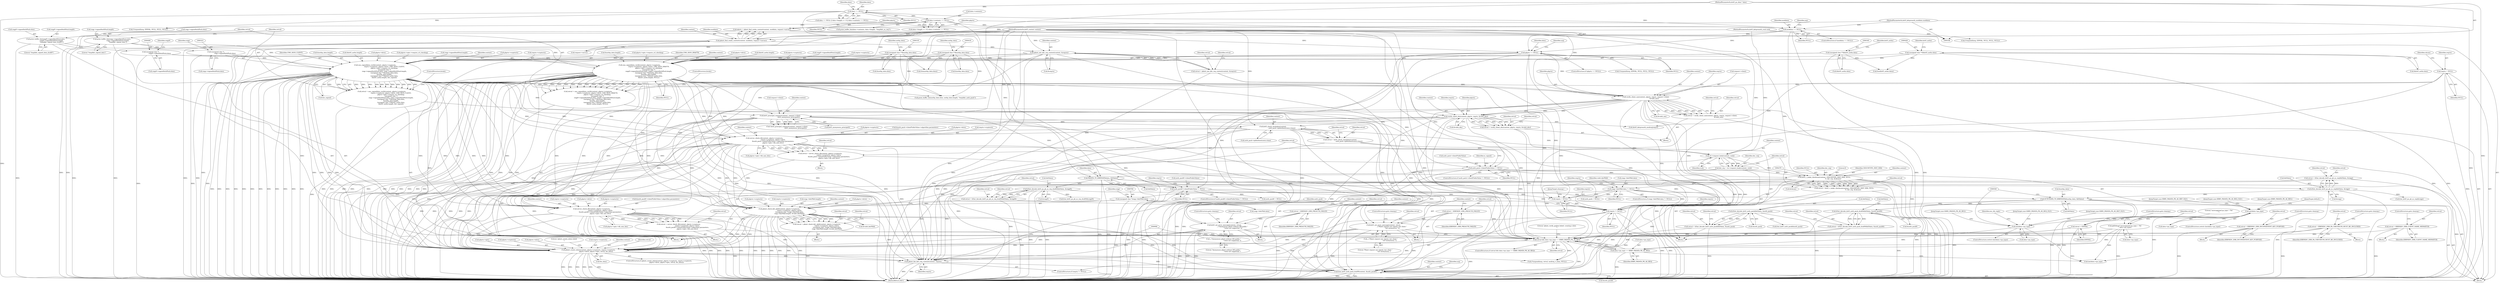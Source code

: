 digraph "0_krb5_e3b5a5e5267818c97750b266df50b6a3d4649604_1@pointer" {
"1000943" [label="(Call,free_krb5_auth_pack_draft9(context, &auth_pack9))"];
"1000485" [label="(Call,verify_client_eku(context, plgctx, reqctx, &valid_eku))"];
"1000460" [label="(Call,verify_client_san(context, plgctx, reqctx, request->client,\n                                   &valid_san))"];
"1000388" [label="(Call,cms_signeddata_verify(context, plgctx->cryptoctx,\n                                       reqctx->cryptoctx, plgctx->idctx, CMS_SIGN_DRAFT9,\n                                       plgctx->opts->require_crl_checking,\n                                       (unsigned char *)\n                                       reqp9->signedAuthPack.data, reqp9->signedAuthPack.length,\n                                       (unsigned char **)&authp_data.data,\n                                       &authp_data.length,\n                                       (unsigned char **)&krb5_authz.data,\n                                       &krb5_authz.length, NULL))"];
"1000250" [label="(Call,pkinit_init_kdc_req_context(context, &reqctx))"];
"1000222" [label="(Call,pkinit_find_realm_context(context, moddata, request->server))"];
"1000109" [label="(MethodParameterIn,krb5_context context)"];
"1000209" [label="(Call,moddata == NULL)"];
"1000116" [label="(MethodParameterIn,krb5_kdcpreauth_moddata moddata)"];
"1000186" [label="(Call,data == NULL)"];
"1000113" [label="(MethodParameterIn,krb5_pa_data * data)"];
"1000195" [label="(Call,data->contents == NULL)"];
"1000405" [label="(Call,(unsigned char *)\n                                       reqp9->signedAuthPack.data)"];
"1000374" [label="(Call,print_buffer_bin(reqp9->signedAuthPack.data,\n                         reqp9->signedAuthPack.length,\n                         \"/tmp/kdc_signed_data_draft9\"))"];
"1000417" [label="(Call,(unsigned char **)&authp_data.data)"];
"1000427" [label="(Call,(unsigned char **)&krb5_authz.data)"];
"1000229" [label="(Call,plgctx == NULL)"];
"1000220" [label="(Call,plgctx = pkinit_find_realm_context(context, moddata, request->server))"];
"1000305" [label="(Call,cms_signeddata_verify(context, plgctx->cryptoctx,\n                                       reqctx->cryptoctx, plgctx->idctx, CMS_SIGN_CLIENT,\n                                       plgctx->opts->require_crl_checking,\n                                       (unsigned char *)\n                                       reqp->signedAuthPack.data, reqp->signedAuthPack.length,\n                                       (unsigned char **)&authp_data.data,\n                                       &authp_data.length,\n                                       (unsigned char **)&krb5_authz.data,\n                                       &krb5_authz.length, &is_signed))"];
"1000322" [label="(Call,(unsigned char *)\n                                       reqp->signedAuthPack.data)"];
"1000291" [label="(Call,print_buffer_bin(reqp->signedAuthPack.data,\n                         reqp->signedAuthPack.length,\n                         \"/tmp/kdc_signed_data\"))"];
"1000334" [label="(Call,(unsigned char **)&authp_data.data)"];
"1000344" [label="(Call,(unsigned char **)&krb5_authz.data)"];
"1000151" [label="(Call,reqctx = NULL)"];
"1000937" [label="(Call,pkinit_fini_kdc_req_context(context, reqctx))"];
"1000885" [label="(Call,pkinit_create_edata(context, plgctx->cryptoctx, reqctx->cryptoctx,\n                                plgctx->idctx, plgctx->opts, retval, &e_data))"];
"1000754" [label="(Call,pkinit_check_kdc_pkid(context, plgctx->cryptoctx,\n                                           reqctx->cryptoctx, plgctx->idctx,\n                                           (unsigned char *)reqp->kdcPkId.data,\n                                           reqp->kdcPkId.length, &valid_kdcPkId))"];
"1000631" [label="(Call,krb5_c_make_checksum(context, CKSUMTYPE_NIST_SHA, NULL,\n                                      0, der_req, &cksum))"];
"1000626" [label="(Call,cb->request_body(context, rock))"];
"1000561" [label="(Call,krb5_check_clockskew(context,\n                                      auth_pack->pkAuthenticator.ctime))"];
"1000509" [label="(Call,krb5_principal_compare(context, request->client,\n                                    krb5_anonymous_principal()))"];
"1000580" [label="(Call,server_check_dh(context, plgctx->cryptoctx,\n                                     reqctx->cryptoctx, plgctx->idctx,\n                                     &auth_pack->clientPublicValue->algorithm.parameters,\n                                     plgctx->opts->dh_min_bits))"];
"1000115" [label="(MethodParameterIn,krb5_kdcpreauth_rock rock)"];
"1000572" [label="(Call,auth_pack->clientPublicValue != NULL)"];
"1000624" [label="(Call,der_req = cb->request_body(context, rock))"];
"1000765" [label="(Call,(unsigned char *)reqp->kdcPkId.data)"];
"1000740" [label="(Call,reqp->kdcPkId.data != NULL)"];
"1000618" [label="(Call,krb5_set_error_message(context, retval,\n                                   _(\"Anonymous pkinit without DH public \"\n                                     \"value not supported.\")))"];
"1000615" [label="(Call,retval = KRB5KDC_ERR_PREAUTH_FAILED)"];
"1000621" [label="(Call,_(\"Anonymous pkinit without DH public \"\n                                     \"value not supported.\"))"];
"1000820" [label="(Call,server_check_dh(context, plgctx->cryptoctx,\n                                     reqctx->cryptoctx, plgctx->idctx,\n                                     &auth_pack9->clientPublicValue->algorithm.parameters,\n                                     plgctx->opts->dh_min_bits))"];
"1000519" [label="(Call,krb5_set_error_message(context, retval,\n                                   _(\"Pkinit request not signed, but client \"\n                                     \"not anonymous.\")))"];
"1000516" [label="(Call,retval = KRB5KDC_ERR_PREAUTH_FAILED)"];
"1000522" [label="(Call,_(\"Pkinit request not signed, but client \"\n                                     \"not anonymous.\"))"];
"1000874" [label="(Call,retval && data->pa_type == KRB5_PADATA_PK_AS_REQ)"];
"1000578" [label="(Call,retval = server_check_dh(context, plgctx->cryptoctx,\n                                     reqctx->cryptoctx, plgctx->idctx,\n                                     &auth_pack->clientPublicValue->algorithm.parameters,\n                                     plgctx->opts->dh_min_bits))"];
"1000629" [label="(Call,retval = krb5_c_make_checksum(context, CKSUMTYPE_NIST_SHA, NULL,\n                                      0, der_req, &cksum))"];
"1000559" [label="(Call,retval = krb5_check_clockskew(context,\n                                      auth_pack->pkAuthenticator.ctime))"];
"1000458" [label="(Call,retval = verify_client_san(context, plgctx, reqctx, request->client,\n                                   &valid_san))"];
"1000303" [label="(Call,retval = cms_signeddata_verify(context, plgctx->cryptoctx,\n                                       reqctx->cryptoctx, plgctx->idctx, CMS_SIGN_CLIENT,\n                                       plgctx->opts->require_crl_checking,\n                                       (unsigned char *)\n                                       reqp->signedAuthPack.data, reqp->signedAuthPack.length,\n                                       (unsigned char **)&authp_data.data,\n                                       &authp_data.length,\n                                       (unsigned char **)&krb5_authz.data,\n                                       &krb5_authz.length, &is_signed))"];
"1000752" [label="(Call,retval = pkinit_check_kdc_pkid(context, plgctx->cryptoctx,\n                                           reqctx->cryptoctx, plgctx->idctx,\n                                           (unsigned char *)reqp->kdcPkId.data,\n                                           reqp->kdcPkId.length, &valid_kdcPkId))"];
"1000501" [label="(Call,retval = KRB5KDC_ERR_INCONSISTENT_KEY_PURPOSE)"];
"1000546" [label="(Call,retval = k5int_decode_krb5_auth_pack(&k5data, &auth_pack))"];
"1000548" [label="(Call,k5int_decode_krb5_auth_pack(&k5data, &auth_pack))"];
"1000533" [label="(Call,OCTETDATA_TO_KRB5DATA(&authp_data, &k5data))"];
"1000363" [label="(Call,k5int_decode_krb5_pa_pk_as_req_draft9(&k5data, &reqp9))"];
"1000264" [label="(Call,PADATA_TO_KRB5DATA(data, &k5data))"];
"1000280" [label="(Call,k5int_decode_krb5_pa_pk_as_req(&k5data, &reqp))"];
"1000735" [label="(Call,retval = KRB5KDC_ERR_PA_CHECKSUM_MUST_BE_INCLUDED)"];
"1000278" [label="(Call,retval = k5int_decode_krb5_pa_pk_as_req(&k5data, &reqp))"];
"1000483" [label="(Call,retval = verify_client_eku(context, plgctx, reqctx, &valid_eku))"];
"1000445" [label="(Call,retval = EINVAL)"];
"1000798" [label="(Call,retval = k5int_decode_krb5_auth_pack_draft9(&k5data, &auth_pack9))"];
"1000800" [label="(Call,k5int_decode_krb5_auth_pack_draft9(&k5data, &auth_pack9))"];
"1000386" [label="(Call,retval = cms_signeddata_verify(context, plgctx->cryptoctx,\n                                       reqctx->cryptoctx, plgctx->idctx, CMS_SIGN_DRAFT9,\n                                       plgctx->opts->require_crl_checking,\n                                       (unsigned char *)\n                                       reqp9->signedAuthPack.data, reqp9->signedAuthPack.length,\n                                       (unsigned char **)&authp_data.data,\n                                       &authp_data.length,\n                                       (unsigned char **)&krb5_authz.data,\n                                       &krb5_authz.length, NULL))"];
"1000479" [label="(Call,retval = KRB5KDC_ERR_CLIENT_NAME_MISMATCH)"];
"1000818" [label="(Call,retval = server_check_dh(context, plgctx->cryptoctx,\n                                     reqctx->cryptoctx, plgctx->idctx,\n                                     &auth_pack9->clientPublicValue->algorithm.parameters,\n                                     plgctx->opts->dh_min_bits))"];
"1000361" [label="(Call,retval = k5int_decode_krb5_pa_pk_as_req_draft9(&k5data, &reqp9))"];
"1000248" [label="(Call,retval = pkinit_init_kdc_req_context(context, &reqctx))"];
"1000876" [label="(Call,data->pa_type == KRB5_PADATA_PK_AS_REQ)"];
"1000440" [label="(Call,pkiDebug(\"unrecognized pa_type = %d\n\", data->pa_type))"];
"1000269" [label="(Call,(int)data->pa_type)"];
"1000539" [label="(Call,(int)data->pa_type)"];
"1000934" [label="(Call,reqctx != NULL)"];
"1000869" [label="(Call,reqctx = NULL)"];
"1000812" [label="(Call,auth_pack9->clientPublicValue != NULL)"];
"1000576" [label="(Identifier,NULL)"];
"1000249" [label="(Identifier,retval)"];
"1000438" [label="(ControlStructure,break;)"];
"1000460" [label="(Call,verify_client_san(context, plgctx, reqctx, request->client,\n                                   &valid_san))"];
"1000386" [label="(Call,retval = cms_signeddata_verify(context, plgctx->cryptoctx,\n                                       reqctx->cryptoctx, plgctx->idctx, CMS_SIGN_DRAFT9,\n                                       plgctx->opts->require_crl_checking,\n                                       (unsigned char *)\n                                       reqp9->signedAuthPack.data, reqp9->signedAuthPack.length,\n                                       (unsigned char **)&authp_data.data,\n                                       &authp_data.length,\n                                       (unsigned char **)&krb5_authz.data,\n                                       &krb5_authz.length, NULL))"];
"1000242" [label="(Identifier,data)"];
"1000752" [label="(Call,retval = pkinit_check_kdc_pkid(context, plgctx->cryptoctx,\n                                           reqctx->cryptoctx, plgctx->idctx,\n                                           (unsigned char *)reqp->kdcPkId.data,\n                                           reqp->kdcPkId.length, &valid_kdcPkId))"];
"1000516" [label="(Call,retval = KRB5KDC_ERR_PREAUTH_FAILED)"];
"1000539" [label="(Call,(int)data->pa_type)"];
"1000417" [label="(Call,(unsigned char **)&authp_data.data)"];
"1000870" [label="(Identifier,reqctx)"];
"1000577" [label="(Block,)"];
"1000486" [label="(Identifier,context)"];
"1000617" [label="(Identifier,KRB5KDC_ERR_PREAUTH_FAILED)"];
"1000186" [label="(Call,data == NULL)"];
"1000614" [label="(Block,)"];
"1000839" [label="(Call,plgctx->opts->dh_min_bits)"];
"1000265" [label="(Identifier,data)"];
"1000746" [label="(Identifier,NULL)"];
"1000419" [label="(Call,&authp_data.data)"];
"1000640" [label="(Identifier,retval)"];
"1000569" [label="(Identifier,retval)"];
"1000234" [label="(Identifier,arg)"];
"1000912" [label="(Call,free_krb5_pa_pk_as_req(&reqp))"];
"1000861" [label="(Identifier,enc_tkt_reply)"];
"1000884" [label="(ControlStructure,if (pkinit_create_edata(context, plgctx->cryptoctx, reqctx->cryptoctx,\n                                plgctx->idctx, plgctx->opts, retval, &e_data)))"];
"1000364" [label="(Call,&k5data)"];
"1000756" [label="(Call,plgctx->cryptoctx)"];
"1000271" [label="(Call,data->pa_type)"];
"1000482" [label="(ControlStructure,goto cleanup;)"];
"1000599" [label="(Call,plgctx->opts->dh_min_bits)"];
"1000346" [label="(Call,&krb5_authz.data)"];
"1000374" [label="(Call,print_buffer_bin(reqp9->signedAuthPack.data,\n                         reqp9->signedAuthPack.length,\n                         \"/tmp/kdc_signed_data_draft9\"))"];
"1000869" [label="(Call,reqctx = NULL)"];
"1000331" [label="(Identifier,reqp)"];
"1000116" [label="(MethodParameterIn,krb5_kdcpreauth_moddata moddata)"];
"1000801" [label="(Call,&k5data)"];
"1000278" [label="(Call,retval = k5int_decode_krb5_pa_pk_as_req(&k5data, &reqp))"];
"1000797" [label="(JumpTarget,case KRB5_PADATA_PK_AS_REQ_OLD:)"];
"1000816" [label="(Identifier,NULL)"];
"1000900" [label="(Call,&e_data)"];
"1000821" [label="(Identifier,context)"];
"1000876" [label="(Call,data->pa_type == KRB5_PADATA_PK_AS_REQ)"];
"1000281" [label="(Call,&k5data)"];
"1000736" [label="(Identifier,retval)"];
"1000255" [label="(Identifier,retval)"];
"1000934" [label="(Call,reqctx != NULL)"];
"1000825" [label="(Call,reqctx->cryptoctx)"];
"1000225" [label="(Call,request->server)"];
"1000517" [label="(Identifier,retval)"];
"1000362" [label="(Identifier,retval)"];
"1000188" [label="(Identifier,NULL)"];
"1000581" [label="(Identifier,context)"];
"1000753" [label="(Identifier,retval)"];
"1000820" [label="(Call,server_check_dh(context, plgctx->cryptoctx,\n                                     reqctx->cryptoctx, plgctx->idctx,\n                                     &auth_pack9->clientPublicValue->algorithm.parameters,\n                                     plgctx->opts->dh_min_bits))"];
"1000447" [label="(Identifier,EINVAL)"];
"1000442" [label="(Call,data->pa_type)"];
"1000800" [label="(Call,k5int_decode_krb5_auth_pack_draft9(&k5data, &auth_pack9))"];
"1000458" [label="(Call,retval = verify_client_san(context, plgctx, reqctx, request->client,\n                                   &valid_san))"];
"1000777" [label="(Call,&valid_kdcPkId)"];
"1000213" [label="(Call,(*respond)(arg, EINVAL, NULL, NULL, NULL))"];
"1000435" [label="(Identifier,krb5_authz)"];
"1000933" [label="(ControlStructure,if (reqctx != NULL))"];
"1000488" [label="(Identifier,reqctx)"];
"1000628" [label="(Identifier,rock)"];
"1000251" [label="(Identifier,context)"];
"1000819" [label="(Identifier,retval)"];
"1000741" [label="(Call,reqp->kdcPkId.data)"];
"1000546" [label="(Call,retval = k5int_decode_krb5_auth_pack(&k5data, &auth_pack))"];
"1000279" [label="(Identifier,retval)"];
"1000571" [label="(ControlStructure,if (auth_pack->clientPublicValue != NULL))"];
"1000739" [label="(ControlStructure,if (reqp->kdcPkId.data != NULL))"];
"1000201" [label="(Call,(*respond)(arg, EINVAL, NULL, NULL, NULL))"];
"1000407" [label="(Call,reqp9->signedAuthPack.data)"];
"1000935" [label="(Identifier,reqctx)"];
"1000942" [label="(Identifier,auth_pack)"];
"1000759" [label="(Call,reqctx->cryptoctx)"];
"1000483" [label="(Call,retval = verify_client_eku(context, plgctx, reqctx, &valid_eku))"];
"1000336" [label="(Call,&authp_data.data)"];
"1000871" [label="(Identifier,NULL)"];
"1000789" [label="(Identifier,reqctx)"];
"1000551" [label="(Call,&auth_pack)"];
"1000439" [label="(JumpTarget,default:)"];
"1000560" [label="(Identifier,retval)"];
"1000554" [label="(Identifier,retval)"];
"1000283" [label="(Call,&reqp)"];
"1000192" [label="(Identifier,data)"];
"1000806" [label="(Identifier,retval)"];
"1000508" [label="(Call,!krb5_principal_compare(context, request->client,\n                                    krb5_anonymous_principal()))"];
"1000582" [label="(Call,plgctx->cryptoctx)"];
"1000470" [label="(Identifier,retval)"];
"1000503" [label="(Identifier,KRB5KDC_ERR_INCONSISTENT_KEY_PURPOSE)"];
"1000286" [label="(Identifier,retval)"];
"1000872" [label="(JumpTarget,cleanup:)"];
"1000852" [label="(Identifier,reqctx)"];
"1000563" [label="(Call,auth_pack->pkAuthenticator.ctime)"];
"1000240" [label="(Call,print_buffer_bin(data->contents, data->length, \"/tmp/kdc_as_req\"))"];
"1000322" [label="(Call,(unsigned char *)\n                                       reqp->signedAuthPack.data)"];
"1000520" [label="(Identifier,context)"];
"1000504" [label="(ControlStructure,goto cleanup;)"];
"1000119" [label="(Block,)"];
"1000462" [label="(Identifier,plgctx)"];
"1000937" [label="(Call,pkinit_fini_kdc_req_context(context, reqctx))"];
"1000487" [label="(Identifier,plgctx)"];
"1000393" [label="(Call,reqctx->cryptoctx)"];
"1000222" [label="(Call,pkinit_find_realm_context(context, moddata, request->server))"];
"1000189" [label="(Call,data->length <= 0 || data->contents == NULL)"];
"1000423" [label="(Call,&authp_data.length)"];
"1000938" [label="(Identifier,context)"];
"1000633" [label="(Identifier,CKSUMTYPE_NIST_SHA)"];
"1000352" [label="(Identifier,krb5_authz)"];
"1000579" [label="(Identifier,retval)"];
"1000624" [label="(Call,der_req = cb->request_body(context, rock))"];
"1000780" [label="(Identifier,retval)"];
"1000445" [label="(Call,retval = EINVAL)"];
"1000305" [label="(Call,cms_signeddata_verify(context, plgctx->cryptoctx,\n                                       reqctx->cryptoctx, plgctx->idctx, CMS_SIGN_CLIENT,\n                                       plgctx->opts->require_crl_checking,\n                                       (unsigned char *)\n                                       reqp->signedAuthPack.data, reqp->signedAuthPack.length,\n                                       (unsigned char **)&authp_data.data,\n                                       &authp_data.length,\n                                       (unsigned char **)&krb5_authz.data,\n                                       &krb5_authz.length, &is_signed))"];
"1000947" [label="(Call,(*respond)(arg, retval, modreq, e_data, NULL))"];
"1000754" [label="(Call,pkinit_check_kdc_pkid(context, plgctx->cryptoctx,\n                                           reqctx->cryptoctx, plgctx->idctx,\n                                           (unsigned char *)reqp->kdcPkId.data,\n                                           reqp->kdcPkId.length, &valid_kdcPkId))"];
"1000525" [label="(Call,print_buffer_bin(authp_data.data, authp_data.length, \"/tmp/kdc_auth_pack\"))"];
"1000485" [label="(Call,verify_client_eku(context, plgctx, reqctx, &valid_eku))"];
"1000750" [label="(Identifier,valid_kdcPkId)"];
"1000269" [label="(Call,(int)data->pa_type)"];
"1000828" [label="(Call,plgctx->idctx)"];
"1000388" [label="(Call,cms_signeddata_verify(context, plgctx->cryptoctx,\n                                       reqctx->cryptoctx, plgctx->idctx, CMS_SIGN_DRAFT9,\n                                       plgctx->opts->require_crl_checking,\n                                       (unsigned char *)\n                                       reqp9->signedAuthPack.data, reqp9->signedAuthPack.length,\n                                       (unsigned char **)&authp_data.data,\n                                       &authp_data.length,\n                                       (unsigned char **)&krb5_authz.data,\n                                       &krb5_authz.length, NULL))"];
"1000875" [label="(Identifier,retval)"];
"1000230" [label="(Identifier,plgctx)"];
"1000813" [label="(Call,auth_pack9->clientPublicValue)"];
"1000297" [label="(Call,reqp->signedAuthPack.length)"];
"1000457" [label="(Block,)"];
"1000939" [label="(Identifier,reqctx)"];
"1000580" [label="(Call,server_check_dh(context, plgctx->cryptoctx,\n                                     reqctx->cryptoctx, plgctx->idctx,\n                                     &auth_pack->clientPublicValue->algorithm.parameters,\n                                     plgctx->opts->dh_min_bits))"];
"1000292" [label="(Call,reqp->signedAuthPack.data)"];
"1000536" [label="(Call,&k5data)"];
"1000480" [label="(Identifier,retval)"];
"1000502" [label="(Identifier,retval)"];
"1000252" [label="(Call,&reqctx)"];
"1000626" [label="(Call,cb->request_body(context, rock))"];
"1000196" [label="(Call,data->contents)"];
"1000629" [label="(Call,retval = krb5_c_make_checksum(context, CKSUMTYPE_NIST_SHA, NULL,\n                                      0, der_req, &cksum))"];
"1000229" [label="(Call,plgctx == NULL)"];
"1000223" [label="(Identifier,context)"];
"1000109" [label="(MethodParameterIn,krb5_context context)"];
"1000387" [label="(Identifier,retval)"];
"1000533" [label="(Call,OCTETDATA_TO_KRB5DATA(&authp_data, &k5data))"];
"1000940" [label="(Call,free_krb5_auth_pack(&auth_pack))"];
"1000877" [label="(Call,data->pa_type)"];
"1000363" [label="(Call,k5int_decode_krb5_pa_pk_as_req_draft9(&k5data, &reqp9))"];
"1000798" [label="(Call,retval = k5int_decode_krb5_auth_pack_draft9(&k5data, &auth_pack9))"];
"1000896" [label="(Call,plgctx->opts)"];
"1000211" [label="(Identifier,NULL)"];
"1000153" [label="(Identifier,NULL)"];
"1000518" [label="(Identifier,KRB5KDC_ERR_PREAUTH_FAILED)"];
"1000632" [label="(Identifier,context)"];
"1000874" [label="(Call,retval && data->pa_type == KRB5_PADATA_PK_AS_REQ)"];
"1000887" [label="(Call,plgctx->cryptoctx)"];
"1000291" [label="(Call,print_buffer_bin(reqp->signedAuthPack.data,\n                         reqp->signedAuthPack.length,\n                         \"/tmp/kdc_signed_data\"))"];
"1000156" [label="(Identifier,cksum)"];
"1000461" [label="(Identifier,context)"];
"1000429" [label="(Call,&krb5_authz.data)"];
"1000591" [label="(Call,&auth_pack->clientPublicValue->algorithm.parameters)"];
"1000634" [label="(Identifier,NULL)"];
"1000316" [label="(Identifier,CMS_SIGN_CLIENT)"];
"1000484" [label="(Identifier,retval)"];
"1000210" [label="(Identifier,moddata)"];
"1000427" [label="(Call,(unsigned char **)&krb5_authz.data)"];
"1000905" [label="(Call,(int)data->pa_type)"];
"1000187" [label="(Identifier,data)"];
"1000573" [label="(Call,auth_pack->clientPublicValue)"];
"1000489" [label="(Call,&valid_eku)"];
"1000113" [label="(MethodParameterIn,krb5_pa_data * data)"];
"1000929" [label="(Call,free(krb5_authz.data))"];
"1000414" [label="(Identifier,reqp9)"];
"1000302" [label="(Literal,\"/tmp/kdc_signed_data\")"];
"1000562" [label="(Identifier,context)"];
"1000514" [label="(Call,krb5_anonymous_principal())"];
"1000344" [label="(Call,(unsigned char **)&krb5_authz.data)"];
"1000548" [label="(Call,k5int_decode_krb5_auth_pack(&k5data, &auth_pack))"];
"1000185" [label="(Call,data == NULL || data->length <= 0 || data->contents == NULL)"];
"1000561" [label="(Call,krb5_check_clockskew(context,\n                                      auth_pack->pkAuthenticator.ctime))"];
"1000209" [label="(Call,moddata == NULL)"];
"1000588" [label="(Call,plgctx->idctx)"];
"1000559" [label="(Call,retval = krb5_check_clockskew(context,\n                                      auth_pack->pkAuthenticator.ctime))"];
"1000822" [label="(Call,plgctx->cryptoctx)"];
"1000831" [label="(Call,&auth_pack9->clientPublicValue->algorithm.parameters)"];
"1000524" [label="(ControlStructure,goto cleanup;)"];
"1000796" [label="(JumpTarget,case KRB5_PADATA_PK_AS_REP_OLD:)"];
"1000615" [label="(Call,retval = KRB5KDC_ERR_PREAUTH_FAILED)"];
"1000340" [label="(Call,&authp_data.length)"];
"1000350" [label="(Call,&krb5_authz.length)"];
"1000354" [label="(Call,&is_signed)"];
"1000400" [label="(Call,plgctx->opts->require_crl_checking)"];
"1000492" [label="(Identifier,retval)"];
"1000303" [label="(Call,retval = cms_signeddata_verify(context, plgctx->cryptoctx,\n                                       reqctx->cryptoctx, plgctx->idctx, CMS_SIGN_CLIENT,\n                                       plgctx->opts->require_crl_checking,\n                                       (unsigned char *)\n                                       reqp->signedAuthPack.data, reqp->signedAuthPack.length,\n                                       (unsigned char **)&authp_data.data,\n                                       &authp_data.length,\n                                       (unsigned char **)&krb5_authz.data,\n                                       &krb5_authz.length, &is_signed))"];
"1000221" [label="(Identifier,plgctx)"];
"1000342" [label="(Identifier,authp_data)"];
"1000943" [label="(Call,free_krb5_auth_pack_draft9(context, &auth_pack9))"];
"1000356" [label="(ControlStructure,break;)"];
"1000199" [label="(Identifier,NULL)"];
"1000549" [label="(Call,&k5data)"];
"1000817" [label="(Block,)"];
"1000572" [label="(Call,auth_pack->clientPublicValue != NULL)"];
"1000425" [label="(Identifier,authp_data)"];
"1000737" [label="(Identifier,KRB5KDC_ERR_PA_CHECKSUM_MUST_BE_INCLUDED)"];
"1000735" [label="(Call,retval = KRB5KDC_ERR_PA_CHECKSUM_MUST_BE_INCLUDED)"];
"1000845" [label="(Identifier,retval)"];
"1000622" [label="(Literal,\"Anonymous pkinit without DH public \"\n                                     \"value not supported.\")"];
"1000399" [label="(Identifier,CMS_SIGN_DRAFT9)"];
"1000637" [label="(Call,&cksum)"];
"1000509" [label="(Call,krb5_principal_compare(context, request->client,\n                                    krb5_anonymous_principal()))"];
"1000944" [label="(Identifier,context)"];
"1000893" [label="(Call,plgctx->idctx)"];
"1000767" [label="(Call,reqp->kdcPkId.data)"];
"1000522" [label="(Call,_(\"Pkinit request not signed, but client \"\n                                     \"not anonymous.\"))"];
"1000497" [label="(Block,)"];
"1000738" [label="(ControlStructure,goto cleanup;)"];
"1000945" [label="(Call,&auth_pack9)"];
"1000357" [label="(JumpTarget,case KRB5_PADATA_PK_AS_REP_OLD:)"];
"1000631" [label="(Call,krb5_c_make_checksum(context, CKSUMTYPE_NIST_SHA, NULL,\n                                      0, der_req, &cksum))"];
"1000214" [label="(Identifier,arg)"];
"1000772" [label="(Call,reqp->kdcPkId.length)"];
"1000195" [label="(Call,data->contents == NULL)"];
"1000903" [label="(Literal,\"pkinit_create_edata failed\n\")"];
"1000618" [label="(Call,krb5_set_error_message(context, retval,\n                                   _(\"Anonymous pkinit without DH public \"\n                                     \"value not supported.\")))"];
"1000740" [label="(Call,reqp->kdcPkId.data != NULL)"];
"1000765" [label="(Call,(unsigned char *)reqp->kdcPkId.data)"];
"1000208" [label="(ControlStructure,if (moddata == NULL))"];
"1000511" [label="(Call,request->client)"];
"1000885" [label="(Call,pkinit_create_edata(context, plgctx->cryptoctx, reqctx->cryptoctx,\n                                plgctx->idctx, plgctx->opts, retval, &e_data))"];
"1000324" [label="(Call,reqp->signedAuthPack.data)"];
"1000463" [label="(Identifier,reqctx)"];
"1000519" [label="(Call,krb5_set_error_message(context, retval,\n                                   _(\"Pkinit request not signed, but client \"\n                                     \"not anonymous.\")))"];
"1000818" [label="(Call,retval = server_check_dh(context, plgctx->cryptoctx,\n                                     reqctx->cryptoctx, plgctx->idctx,\n                                     &auth_pack9->clientPublicValue->algorithm.parameters,\n                                     plgctx->opts->dh_min_bits))"];
"1000544" [label="(Block,)"];
"1000459" [label="(Identifier,retval)"];
"1000437" [label="(Identifier,NULL)"];
"1000616" [label="(Identifier,retval)"];
"1000358" [label="(JumpTarget,case KRB5_PADATA_PK_AS_REQ_OLD:)"];
"1000585" [label="(Call,reqctx->cryptoctx)"];
"1000274" [label="(Block,)"];
"1000799" [label="(Identifier,retval)"];
"1000792" [label="(Call,auth_pack = NULL)"];
"1000538" [label="(ControlStructure,switch ((int)data->pa_type))"];
"1000605" [label="(Identifier,retval)"];
"1000151" [label="(Call,reqctx = NULL)"];
"1000264" [label="(Call,PADATA_TO_KRB5DATA(data, &k5data))"];
"1000630" [label="(Identifier,retval)"];
"1000925" [label="(Call,free(authp_data.data))"];
"1000636" [label="(Identifier,der_req)"];
"1000755" [label="(Identifier,context)"];
"1000523" [label="(Literal,\"Pkinit request not signed, but client \"\n                                     \"not anonymous.\")"];
"1000313" [label="(Call,plgctx->idctx)"];
"1000479" [label="(Call,retval = KRB5KDC_ERR_CLIENT_NAME_MISMATCH)"];
"1000361" [label="(Call,retval = k5int_decode_krb5_pa_pk_as_req_draft9(&k5data, &reqp9))"];
"1000280" [label="(Call,k5int_decode_krb5_pa_pk_as_req(&k5data, &reqp))"];
"1000366" [label="(Call,&reqp9)"];
"1000948" [label="(Identifier,arg)"];
"1000369" [label="(Identifier,retval)"];
"1000811" [label="(ControlStructure,if (auth_pack9->clientPublicValue != NULL))"];
"1000266" [label="(Call,&k5data)"];
"1000228" [label="(ControlStructure,if (plgctx == NULL))"];
"1000534" [label="(Call,&authp_data)"];
"1000389" [label="(Identifier,context)"];
"1000621" [label="(Call,_(\"Anonymous pkinit without DH public \"\n                                     \"value not supported.\"))"];
"1000268" [label="(ControlStructure,switch ((int)data->pa_type))"];
"1000446" [label="(Identifier,retval)"];
"1000936" [label="(Identifier,NULL)"];
"1000440" [label="(Call,pkiDebug(\"unrecognized pa_type = %d\n\", data->pa_type))"];
"1000922" [label="(Call,free_krb5_pa_pk_as_req_draft9(&reqp9))"];
"1000547" [label="(Identifier,retval)"];
"1000317" [label="(Call,plgctx->opts->require_crl_checking)"];
"1000762" [label="(Call,plgctx->idctx)"];
"1000812" [label="(Call,auth_pack9->clientPublicValue != NULL)"];
"1000115" [label="(MethodParameterIn,krb5_kdcpreauth_rock rock)"];
"1000224" [label="(Identifier,moddata)"];
"1000334" [label="(Call,(unsigned char **)&authp_data.data)"];
"1000747" [label="(Block,)"];
"1000233" [label="(Call,(*respond)(arg, EINVAL, NULL, NULL, NULL))"];
"1000329" [label="(Call,reqp->signedAuthPack.length)"];
"1000510" [label="(Identifier,context)"];
"1000304" [label="(Identifier,retval)"];
"1000515" [label="(Block,)"];
"1000380" [label="(Call,reqp9->signedAuthPack.length)"];
"1000803" [label="(Call,&auth_pack9)"];
"1000953" [label="(MethodReturn,RET)"];
"1000467" [label="(Call,&valid_san)"];
"1000306" [label="(Identifier,context)"];
"1000248" [label="(Call,retval = pkinit_init_kdc_req_context(context, &reqctx))"];
"1000880" [label="(Identifier,KRB5_PADATA_PK_AS_REQ)"];
"1000250" [label="(Call,pkinit_init_kdc_req_context(context, &reqctx))"];
"1000385" [label="(Literal,\"/tmp/kdc_signed_data_draft9\")"];
"1000152" [label="(Identifier,reqctx)"];
"1000625" [label="(Identifier,der_req)"];
"1000883" [label="(Literal,\"pkinit_verify_padata failed: creating e-data\n\")"];
"1000275" [label="(JumpTarget,case KRB5_PADATA_PK_AS_REQ:)"];
"1000627" [label="(Identifier,context)"];
"1000890" [label="(Call,reqctx->cryptoctx)"];
"1000619" [label="(Identifier,context)"];
"1000674" [label="(Block,)"];
"1000521" [label="(Identifier,retval)"];
"1000405" [label="(Call,(unsigned char *)\n                                       reqp9->signedAuthPack.data)"];
"1000396" [label="(Call,plgctx->idctx)"];
"1000220" [label="(Call,plgctx = pkinit_find_realm_context(context, moddata, request->server))"];
"1000433" [label="(Call,&krb5_authz.length)"];
"1000886" [label="(Identifier,context)"];
"1000390" [label="(Call,plgctx->cryptoctx)"];
"1000873" [label="(ControlStructure,if (retval && data->pa_type == KRB5_PADATA_PK_AS_REQ))"];
"1000375" [label="(Call,reqp9->signedAuthPack.data)"];
"1000866" [label="(Call,(krb5_kdcpreauth_modreq)reqctx)"];
"1000441" [label="(Literal,\"unrecognized pa_type = %d\n\")"];
"1000899" [label="(Identifier,retval)"];
"1000307" [label="(Call,plgctx->cryptoctx)"];
"1000635" [label="(Literal,0)"];
"1000855" [label="(Call,auth_pack9 = NULL)"];
"1000774" [label="(Identifier,reqp)"];
"1000613" [label="(Identifier,is_signed)"];
"1000501" [label="(Call,retval = KRB5KDC_ERR_INCONSISTENT_KEY_PURPOSE)"];
"1000231" [label="(Identifier,NULL)"];
"1000464" [label="(Call,request->client)"];
"1000623" [label="(ControlStructure,goto cleanup;)"];
"1000545" [label="(JumpTarget,case KRB5_PADATA_PK_AS_REQ:)"];
"1000475" [label="(Block,)"];
"1000620" [label="(Identifier,retval)"];
"1000481" [label="(Identifier,KRB5KDC_ERR_CLIENT_NAME_MISMATCH)"];
"1000310" [label="(Call,reqctx->cryptoctx)"];
"1000578" [label="(Call,retval = server_check_dh(context, plgctx->cryptoctx,\n                                     reqctx->cryptoctx, plgctx->idctx,\n                                     &auth_pack->clientPublicValue->algorithm.parameters,\n                                     plgctx->opts->dh_min_bits))"];
"1000541" [label="(Call,data->pa_type)"];
"1000448" [label="(ControlStructure,goto cleanup;)"];
"1000412" [label="(Call,reqp9->signedAuthPack.length)"];
"1000943" -> "1000119"  [label="AST: "];
"1000943" -> "1000945"  [label="CFG: "];
"1000944" -> "1000943"  [label="AST: "];
"1000945" -> "1000943"  [label="AST: "];
"1000948" -> "1000943"  [label="CFG: "];
"1000943" -> "1000953"  [label="DDG: "];
"1000943" -> "1000953"  [label="DDG: "];
"1000943" -> "1000953"  [label="DDG: "];
"1000485" -> "1000943"  [label="DDG: "];
"1000460" -> "1000943"  [label="DDG: "];
"1000250" -> "1000943"  [label="DDG: "];
"1000937" -> "1000943"  [label="DDG: "];
"1000885" -> "1000943"  [label="DDG: "];
"1000754" -> "1000943"  [label="DDG: "];
"1000305" -> "1000943"  [label="DDG: "];
"1000580" -> "1000943"  [label="DDG: "];
"1000618" -> "1000943"  [label="DDG: "];
"1000509" -> "1000943"  [label="DDG: "];
"1000820" -> "1000943"  [label="DDG: "];
"1000519" -> "1000943"  [label="DDG: "];
"1000388" -> "1000943"  [label="DDG: "];
"1000561" -> "1000943"  [label="DDG: "];
"1000631" -> "1000943"  [label="DDG: "];
"1000109" -> "1000943"  [label="DDG: "];
"1000800" -> "1000943"  [label="DDG: "];
"1000485" -> "1000483"  [label="AST: "];
"1000485" -> "1000489"  [label="CFG: "];
"1000486" -> "1000485"  [label="AST: "];
"1000487" -> "1000485"  [label="AST: "];
"1000488" -> "1000485"  [label="AST: "];
"1000489" -> "1000485"  [label="AST: "];
"1000483" -> "1000485"  [label="CFG: "];
"1000485" -> "1000953"  [label="DDG: "];
"1000485" -> "1000953"  [label="DDG: "];
"1000485" -> "1000483"  [label="DDG: "];
"1000485" -> "1000483"  [label="DDG: "];
"1000485" -> "1000483"  [label="DDG: "];
"1000485" -> "1000483"  [label="DDG: "];
"1000460" -> "1000485"  [label="DDG: "];
"1000460" -> "1000485"  [label="DDG: "];
"1000460" -> "1000485"  [label="DDG: "];
"1000109" -> "1000485"  [label="DDG: "];
"1000485" -> "1000561"  [label="DDG: "];
"1000485" -> "1000820"  [label="DDG: "];
"1000485" -> "1000866"  [label="DDG: "];
"1000485" -> "1000885"  [label="DDG: "];
"1000485" -> "1000934"  [label="DDG: "];
"1000485" -> "1000937"  [label="DDG: "];
"1000460" -> "1000458"  [label="AST: "];
"1000460" -> "1000467"  [label="CFG: "];
"1000461" -> "1000460"  [label="AST: "];
"1000462" -> "1000460"  [label="AST: "];
"1000463" -> "1000460"  [label="AST: "];
"1000464" -> "1000460"  [label="AST: "];
"1000467" -> "1000460"  [label="AST: "];
"1000458" -> "1000460"  [label="CFG: "];
"1000460" -> "1000953"  [label="DDG: "];
"1000460" -> "1000953"  [label="DDG: "];
"1000460" -> "1000953"  [label="DDG: "];
"1000460" -> "1000458"  [label="DDG: "];
"1000460" -> "1000458"  [label="DDG: "];
"1000460" -> "1000458"  [label="DDG: "];
"1000460" -> "1000458"  [label="DDG: "];
"1000460" -> "1000458"  [label="DDG: "];
"1000388" -> "1000460"  [label="DDG: "];
"1000305" -> "1000460"  [label="DDG: "];
"1000109" -> "1000460"  [label="DDG: "];
"1000229" -> "1000460"  [label="DDG: "];
"1000151" -> "1000460"  [label="DDG: "];
"1000460" -> "1000885"  [label="DDG: "];
"1000460" -> "1000934"  [label="DDG: "];
"1000460" -> "1000937"  [label="DDG: "];
"1000388" -> "1000386"  [label="AST: "];
"1000388" -> "1000437"  [label="CFG: "];
"1000389" -> "1000388"  [label="AST: "];
"1000390" -> "1000388"  [label="AST: "];
"1000393" -> "1000388"  [label="AST: "];
"1000396" -> "1000388"  [label="AST: "];
"1000399" -> "1000388"  [label="AST: "];
"1000400" -> "1000388"  [label="AST: "];
"1000405" -> "1000388"  [label="AST: "];
"1000412" -> "1000388"  [label="AST: "];
"1000417" -> "1000388"  [label="AST: "];
"1000423" -> "1000388"  [label="AST: "];
"1000427" -> "1000388"  [label="AST: "];
"1000433" -> "1000388"  [label="AST: "];
"1000437" -> "1000388"  [label="AST: "];
"1000386" -> "1000388"  [label="CFG: "];
"1000388" -> "1000953"  [label="DDG: "];
"1000388" -> "1000953"  [label="DDG: "];
"1000388" -> "1000953"  [label="DDG: "];
"1000388" -> "1000953"  [label="DDG: "];
"1000388" -> "1000953"  [label="DDG: "];
"1000388" -> "1000953"  [label="DDG: "];
"1000388" -> "1000953"  [label="DDG: "];
"1000388" -> "1000953"  [label="DDG: "];
"1000388" -> "1000953"  [label="DDG: "];
"1000388" -> "1000953"  [label="DDG: "];
"1000388" -> "1000953"  [label="DDG: "];
"1000388" -> "1000386"  [label="DDG: "];
"1000388" -> "1000386"  [label="DDG: "];
"1000388" -> "1000386"  [label="DDG: "];
"1000388" -> "1000386"  [label="DDG: "];
"1000388" -> "1000386"  [label="DDG: "];
"1000388" -> "1000386"  [label="DDG: "];
"1000388" -> "1000386"  [label="DDG: "];
"1000388" -> "1000386"  [label="DDG: "];
"1000388" -> "1000386"  [label="DDG: "];
"1000388" -> "1000386"  [label="DDG: "];
"1000388" -> "1000386"  [label="DDG: "];
"1000388" -> "1000386"  [label="DDG: "];
"1000388" -> "1000386"  [label="DDG: "];
"1000250" -> "1000388"  [label="DDG: "];
"1000109" -> "1000388"  [label="DDG: "];
"1000405" -> "1000388"  [label="DDG: "];
"1000374" -> "1000388"  [label="DDG: "];
"1000417" -> "1000388"  [label="DDG: "];
"1000427" -> "1000388"  [label="DDG: "];
"1000229" -> "1000388"  [label="DDG: "];
"1000388" -> "1000509"  [label="DDG: "];
"1000388" -> "1000525"  [label="DDG: "];
"1000388" -> "1000572"  [label="DDG: "];
"1000388" -> "1000580"  [label="DDG: "];
"1000388" -> "1000580"  [label="DDG: "];
"1000388" -> "1000580"  [label="DDG: "];
"1000388" -> "1000754"  [label="DDG: "];
"1000388" -> "1000754"  [label="DDG: "];
"1000388" -> "1000754"  [label="DDG: "];
"1000388" -> "1000812"  [label="DDG: "];
"1000388" -> "1000820"  [label="DDG: "];
"1000388" -> "1000820"  [label="DDG: "];
"1000388" -> "1000820"  [label="DDG: "];
"1000388" -> "1000869"  [label="DDG: "];
"1000388" -> "1000885"  [label="DDG: "];
"1000388" -> "1000885"  [label="DDG: "];
"1000388" -> "1000885"  [label="DDG: "];
"1000388" -> "1000885"  [label="DDG: "];
"1000388" -> "1000934"  [label="DDG: "];
"1000388" -> "1000937"  [label="DDG: "];
"1000250" -> "1000248"  [label="AST: "];
"1000250" -> "1000252"  [label="CFG: "];
"1000251" -> "1000250"  [label="AST: "];
"1000252" -> "1000250"  [label="AST: "];
"1000248" -> "1000250"  [label="CFG: "];
"1000250" -> "1000953"  [label="DDG: "];
"1000250" -> "1000248"  [label="DDG: "];
"1000250" -> "1000248"  [label="DDG: "];
"1000222" -> "1000250"  [label="DDG: "];
"1000109" -> "1000250"  [label="DDG: "];
"1000250" -> "1000305"  [label="DDG: "];
"1000250" -> "1000885"  [label="DDG: "];
"1000250" -> "1000937"  [label="DDG: "];
"1000222" -> "1000220"  [label="AST: "];
"1000222" -> "1000225"  [label="CFG: "];
"1000223" -> "1000222"  [label="AST: "];
"1000224" -> "1000222"  [label="AST: "];
"1000225" -> "1000222"  [label="AST: "];
"1000220" -> "1000222"  [label="CFG: "];
"1000222" -> "1000953"  [label="DDG: "];
"1000222" -> "1000953"  [label="DDG: "];
"1000222" -> "1000953"  [label="DDG: "];
"1000222" -> "1000220"  [label="DDG: "];
"1000222" -> "1000220"  [label="DDG: "];
"1000222" -> "1000220"  [label="DDG: "];
"1000109" -> "1000222"  [label="DDG: "];
"1000209" -> "1000222"  [label="DDG: "];
"1000116" -> "1000222"  [label="DDG: "];
"1000109" -> "1000108"  [label="AST: "];
"1000109" -> "1000953"  [label="DDG: "];
"1000109" -> "1000305"  [label="DDG: "];
"1000109" -> "1000509"  [label="DDG: "];
"1000109" -> "1000519"  [label="DDG: "];
"1000109" -> "1000561"  [label="DDG: "];
"1000109" -> "1000580"  [label="DDG: "];
"1000109" -> "1000618"  [label="DDG: "];
"1000109" -> "1000626"  [label="DDG: "];
"1000109" -> "1000631"  [label="DDG: "];
"1000109" -> "1000754"  [label="DDG: "];
"1000109" -> "1000820"  [label="DDG: "];
"1000109" -> "1000885"  [label="DDG: "];
"1000109" -> "1000937"  [label="DDG: "];
"1000209" -> "1000208"  [label="AST: "];
"1000209" -> "1000211"  [label="CFG: "];
"1000210" -> "1000209"  [label="AST: "];
"1000211" -> "1000209"  [label="AST: "];
"1000214" -> "1000209"  [label="CFG: "];
"1000221" -> "1000209"  [label="CFG: "];
"1000209" -> "1000953"  [label="DDG: "];
"1000209" -> "1000953"  [label="DDG: "];
"1000116" -> "1000209"  [label="DDG: "];
"1000186" -> "1000209"  [label="DDG: "];
"1000195" -> "1000209"  [label="DDG: "];
"1000209" -> "1000213"  [label="DDG: "];
"1000209" -> "1000229"  [label="DDG: "];
"1000116" -> "1000108"  [label="AST: "];
"1000116" -> "1000953"  [label="DDG: "];
"1000186" -> "1000185"  [label="AST: "];
"1000186" -> "1000188"  [label="CFG: "];
"1000187" -> "1000186"  [label="AST: "];
"1000188" -> "1000186"  [label="AST: "];
"1000192" -> "1000186"  [label="CFG: "];
"1000185" -> "1000186"  [label="CFG: "];
"1000186" -> "1000953"  [label="DDG: "];
"1000186" -> "1000185"  [label="DDG: "];
"1000186" -> "1000185"  [label="DDG: "];
"1000113" -> "1000186"  [label="DDG: "];
"1000186" -> "1000195"  [label="DDG: "];
"1000186" -> "1000201"  [label="DDG: "];
"1000186" -> "1000264"  [label="DDG: "];
"1000113" -> "1000108"  [label="AST: "];
"1000113" -> "1000953"  [label="DDG: "];
"1000113" -> "1000264"  [label="DDG: "];
"1000195" -> "1000189"  [label="AST: "];
"1000195" -> "1000199"  [label="CFG: "];
"1000196" -> "1000195"  [label="AST: "];
"1000199" -> "1000195"  [label="AST: "];
"1000189" -> "1000195"  [label="CFG: "];
"1000195" -> "1000953"  [label="DDG: "];
"1000195" -> "1000189"  [label="DDG: "];
"1000195" -> "1000189"  [label="DDG: "];
"1000195" -> "1000201"  [label="DDG: "];
"1000195" -> "1000240"  [label="DDG: "];
"1000405" -> "1000407"  [label="CFG: "];
"1000406" -> "1000405"  [label="AST: "];
"1000407" -> "1000405"  [label="AST: "];
"1000414" -> "1000405"  [label="CFG: "];
"1000405" -> "1000953"  [label="DDG: "];
"1000374" -> "1000405"  [label="DDG: "];
"1000374" -> "1000274"  [label="AST: "];
"1000374" -> "1000385"  [label="CFG: "];
"1000375" -> "1000374"  [label="AST: "];
"1000380" -> "1000374"  [label="AST: "];
"1000385" -> "1000374"  [label="AST: "];
"1000387" -> "1000374"  [label="CFG: "];
"1000374" -> "1000953"  [label="DDG: "];
"1000417" -> "1000419"  [label="CFG: "];
"1000418" -> "1000417"  [label="AST: "];
"1000419" -> "1000417"  [label="AST: "];
"1000425" -> "1000417"  [label="CFG: "];
"1000417" -> "1000953"  [label="DDG: "];
"1000417" -> "1000525"  [label="DDG: "];
"1000417" -> "1000925"  [label="DDG: "];
"1000427" -> "1000429"  [label="CFG: "];
"1000428" -> "1000427"  [label="AST: "];
"1000429" -> "1000427"  [label="AST: "];
"1000435" -> "1000427"  [label="CFG: "];
"1000427" -> "1000953"  [label="DDG: "];
"1000427" -> "1000929"  [label="DDG: "];
"1000229" -> "1000228"  [label="AST: "];
"1000229" -> "1000231"  [label="CFG: "];
"1000230" -> "1000229"  [label="AST: "];
"1000231" -> "1000229"  [label="AST: "];
"1000234" -> "1000229"  [label="CFG: "];
"1000242" -> "1000229"  [label="CFG: "];
"1000229" -> "1000953"  [label="DDG: "];
"1000229" -> "1000953"  [label="DDG: "];
"1000220" -> "1000229"  [label="DDG: "];
"1000229" -> "1000233"  [label="DDG: "];
"1000229" -> "1000572"  [label="DDG: "];
"1000229" -> "1000812"  [label="DDG: "];
"1000229" -> "1000869"  [label="DDG: "];
"1000229" -> "1000934"  [label="DDG: "];
"1000220" -> "1000119"  [label="AST: "];
"1000221" -> "1000220"  [label="AST: "];
"1000230" -> "1000220"  [label="CFG: "];
"1000220" -> "1000953"  [label="DDG: "];
"1000305" -> "1000303"  [label="AST: "];
"1000305" -> "1000354"  [label="CFG: "];
"1000306" -> "1000305"  [label="AST: "];
"1000307" -> "1000305"  [label="AST: "];
"1000310" -> "1000305"  [label="AST: "];
"1000313" -> "1000305"  [label="AST: "];
"1000316" -> "1000305"  [label="AST: "];
"1000317" -> "1000305"  [label="AST: "];
"1000322" -> "1000305"  [label="AST: "];
"1000329" -> "1000305"  [label="AST: "];
"1000334" -> "1000305"  [label="AST: "];
"1000340" -> "1000305"  [label="AST: "];
"1000344" -> "1000305"  [label="AST: "];
"1000350" -> "1000305"  [label="AST: "];
"1000354" -> "1000305"  [label="AST: "];
"1000303" -> "1000305"  [label="CFG: "];
"1000305" -> "1000953"  [label="DDG: "];
"1000305" -> "1000953"  [label="DDG: "];
"1000305" -> "1000953"  [label="DDG: "];
"1000305" -> "1000953"  [label="DDG: "];
"1000305" -> "1000953"  [label="DDG: "];
"1000305" -> "1000953"  [label="DDG: "];
"1000305" -> "1000953"  [label="DDG: "];
"1000305" -> "1000953"  [label="DDG: "];
"1000305" -> "1000953"  [label="DDG: "];
"1000305" -> "1000953"  [label="DDG: "];
"1000305" -> "1000953"  [label="DDG: "];
"1000305" -> "1000953"  [label="DDG: "];
"1000305" -> "1000303"  [label="DDG: "];
"1000305" -> "1000303"  [label="DDG: "];
"1000305" -> "1000303"  [label="DDG: "];
"1000305" -> "1000303"  [label="DDG: "];
"1000305" -> "1000303"  [label="DDG: "];
"1000305" -> "1000303"  [label="DDG: "];
"1000305" -> "1000303"  [label="DDG: "];
"1000305" -> "1000303"  [label="DDG: "];
"1000305" -> "1000303"  [label="DDG: "];
"1000305" -> "1000303"  [label="DDG: "];
"1000305" -> "1000303"  [label="DDG: "];
"1000305" -> "1000303"  [label="DDG: "];
"1000305" -> "1000303"  [label="DDG: "];
"1000322" -> "1000305"  [label="DDG: "];
"1000291" -> "1000305"  [label="DDG: "];
"1000334" -> "1000305"  [label="DDG: "];
"1000344" -> "1000305"  [label="DDG: "];
"1000305" -> "1000509"  [label="DDG: "];
"1000305" -> "1000525"  [label="DDG: "];
"1000305" -> "1000580"  [label="DDG: "];
"1000305" -> "1000580"  [label="DDG: "];
"1000305" -> "1000580"  [label="DDG: "];
"1000305" -> "1000754"  [label="DDG: "];
"1000305" -> "1000754"  [label="DDG: "];
"1000305" -> "1000754"  [label="DDG: "];
"1000305" -> "1000820"  [label="DDG: "];
"1000305" -> "1000820"  [label="DDG: "];
"1000305" -> "1000820"  [label="DDG: "];
"1000305" -> "1000885"  [label="DDG: "];
"1000305" -> "1000885"  [label="DDG: "];
"1000305" -> "1000885"  [label="DDG: "];
"1000305" -> "1000885"  [label="DDG: "];
"1000305" -> "1000937"  [label="DDG: "];
"1000322" -> "1000324"  [label="CFG: "];
"1000323" -> "1000322"  [label="AST: "];
"1000324" -> "1000322"  [label="AST: "];
"1000331" -> "1000322"  [label="CFG: "];
"1000322" -> "1000953"  [label="DDG: "];
"1000291" -> "1000322"  [label="DDG: "];
"1000291" -> "1000274"  [label="AST: "];
"1000291" -> "1000302"  [label="CFG: "];
"1000292" -> "1000291"  [label="AST: "];
"1000297" -> "1000291"  [label="AST: "];
"1000302" -> "1000291"  [label="AST: "];
"1000304" -> "1000291"  [label="CFG: "];
"1000291" -> "1000953"  [label="DDG: "];
"1000334" -> "1000336"  [label="CFG: "];
"1000335" -> "1000334"  [label="AST: "];
"1000336" -> "1000334"  [label="AST: "];
"1000342" -> "1000334"  [label="CFG: "];
"1000334" -> "1000953"  [label="DDG: "];
"1000334" -> "1000525"  [label="DDG: "];
"1000334" -> "1000925"  [label="DDG: "];
"1000344" -> "1000346"  [label="CFG: "];
"1000345" -> "1000344"  [label="AST: "];
"1000346" -> "1000344"  [label="AST: "];
"1000352" -> "1000344"  [label="CFG: "];
"1000344" -> "1000953"  [label="DDG: "];
"1000344" -> "1000929"  [label="DDG: "];
"1000151" -> "1000119"  [label="AST: "];
"1000151" -> "1000153"  [label="CFG: "];
"1000152" -> "1000151"  [label="AST: "];
"1000153" -> "1000151"  [label="AST: "];
"1000156" -> "1000151"  [label="CFG: "];
"1000151" -> "1000953"  [label="DDG: "];
"1000151" -> "1000866"  [label="DDG: "];
"1000151" -> "1000934"  [label="DDG: "];
"1000937" -> "1000933"  [label="AST: "];
"1000937" -> "1000939"  [label="CFG: "];
"1000938" -> "1000937"  [label="AST: "];
"1000939" -> "1000937"  [label="AST: "];
"1000942" -> "1000937"  [label="CFG: "];
"1000937" -> "1000953"  [label="DDG: "];
"1000937" -> "1000953"  [label="DDG: "];
"1000885" -> "1000937"  [label="DDG: "];
"1000754" -> "1000937"  [label="DDG: "];
"1000580" -> "1000937"  [label="DDG: "];
"1000618" -> "1000937"  [label="DDG: "];
"1000509" -> "1000937"  [label="DDG: "];
"1000820" -> "1000937"  [label="DDG: "];
"1000519" -> "1000937"  [label="DDG: "];
"1000561" -> "1000937"  [label="DDG: "];
"1000631" -> "1000937"  [label="DDG: "];
"1000934" -> "1000937"  [label="DDG: "];
"1000885" -> "1000884"  [label="AST: "];
"1000885" -> "1000900"  [label="CFG: "];
"1000886" -> "1000885"  [label="AST: "];
"1000887" -> "1000885"  [label="AST: "];
"1000890" -> "1000885"  [label="AST: "];
"1000893" -> "1000885"  [label="AST: "];
"1000896" -> "1000885"  [label="AST: "];
"1000899" -> "1000885"  [label="AST: "];
"1000900" -> "1000885"  [label="AST: "];
"1000903" -> "1000885"  [label="CFG: "];
"1000906" -> "1000885"  [label="CFG: "];
"1000885" -> "1000953"  [label="DDG: "];
"1000885" -> "1000953"  [label="DDG: "];
"1000885" -> "1000953"  [label="DDG: "];
"1000885" -> "1000953"  [label="DDG: "];
"1000885" -> "1000953"  [label="DDG: "];
"1000885" -> "1000953"  [label="DDG: "];
"1000754" -> "1000885"  [label="DDG: "];
"1000754" -> "1000885"  [label="DDG: "];
"1000754" -> "1000885"  [label="DDG: "];
"1000754" -> "1000885"  [label="DDG: "];
"1000580" -> "1000885"  [label="DDG: "];
"1000580" -> "1000885"  [label="DDG: "];
"1000580" -> "1000885"  [label="DDG: "];
"1000580" -> "1000885"  [label="DDG: "];
"1000618" -> "1000885"  [label="DDG: "];
"1000509" -> "1000885"  [label="DDG: "];
"1000820" -> "1000885"  [label="DDG: "];
"1000820" -> "1000885"  [label="DDG: "];
"1000820" -> "1000885"  [label="DDG: "];
"1000820" -> "1000885"  [label="DDG: "];
"1000519" -> "1000885"  [label="DDG: "];
"1000561" -> "1000885"  [label="DDG: "];
"1000631" -> "1000885"  [label="DDG: "];
"1000874" -> "1000885"  [label="DDG: "];
"1000885" -> "1000947"  [label="DDG: "];
"1000754" -> "1000752"  [label="AST: "];
"1000754" -> "1000777"  [label="CFG: "];
"1000755" -> "1000754"  [label="AST: "];
"1000756" -> "1000754"  [label="AST: "];
"1000759" -> "1000754"  [label="AST: "];
"1000762" -> "1000754"  [label="AST: "];
"1000765" -> "1000754"  [label="AST: "];
"1000772" -> "1000754"  [label="AST: "];
"1000777" -> "1000754"  [label="AST: "];
"1000752" -> "1000754"  [label="CFG: "];
"1000754" -> "1000953"  [label="DDG: "];
"1000754" -> "1000953"  [label="DDG: "];
"1000754" -> "1000953"  [label="DDG: "];
"1000754" -> "1000953"  [label="DDG: "];
"1000754" -> "1000953"  [label="DDG: "];
"1000754" -> "1000953"  [label="DDG: "];
"1000754" -> "1000752"  [label="DDG: "];
"1000754" -> "1000752"  [label="DDG: "];
"1000754" -> "1000752"  [label="DDG: "];
"1000754" -> "1000752"  [label="DDG: "];
"1000754" -> "1000752"  [label="DDG: "];
"1000754" -> "1000752"  [label="DDG: "];
"1000754" -> "1000752"  [label="DDG: "];
"1000631" -> "1000754"  [label="DDG: "];
"1000580" -> "1000754"  [label="DDG: "];
"1000580" -> "1000754"  [label="DDG: "];
"1000580" -> "1000754"  [label="DDG: "];
"1000765" -> "1000754"  [label="DDG: "];
"1000631" -> "1000629"  [label="AST: "];
"1000631" -> "1000637"  [label="CFG: "];
"1000632" -> "1000631"  [label="AST: "];
"1000633" -> "1000631"  [label="AST: "];
"1000634" -> "1000631"  [label="AST: "];
"1000635" -> "1000631"  [label="AST: "];
"1000636" -> "1000631"  [label="AST: "];
"1000637" -> "1000631"  [label="AST: "];
"1000629" -> "1000631"  [label="CFG: "];
"1000631" -> "1000953"  [label="DDG: "];
"1000631" -> "1000953"  [label="DDG: "];
"1000631" -> "1000953"  [label="DDG: "];
"1000631" -> "1000629"  [label="DDG: "];
"1000631" -> "1000629"  [label="DDG: "];
"1000631" -> "1000629"  [label="DDG: "];
"1000631" -> "1000629"  [label="DDG: "];
"1000631" -> "1000629"  [label="DDG: "];
"1000631" -> "1000629"  [label="DDG: "];
"1000626" -> "1000631"  [label="DDG: "];
"1000572" -> "1000631"  [label="DDG: "];
"1000624" -> "1000631"  [label="DDG: "];
"1000631" -> "1000740"  [label="DDG: "];
"1000631" -> "1000934"  [label="DDG: "];
"1000626" -> "1000624"  [label="AST: "];
"1000626" -> "1000628"  [label="CFG: "];
"1000627" -> "1000626"  [label="AST: "];
"1000628" -> "1000626"  [label="AST: "];
"1000624" -> "1000626"  [label="CFG: "];
"1000626" -> "1000953"  [label="DDG: "];
"1000626" -> "1000624"  [label="DDG: "];
"1000626" -> "1000624"  [label="DDG: "];
"1000561" -> "1000626"  [label="DDG: "];
"1000580" -> "1000626"  [label="DDG: "];
"1000115" -> "1000626"  [label="DDG: "];
"1000561" -> "1000559"  [label="AST: "];
"1000561" -> "1000563"  [label="CFG: "];
"1000562" -> "1000561"  [label="AST: "];
"1000563" -> "1000561"  [label="AST: "];
"1000559" -> "1000561"  [label="CFG: "];
"1000561" -> "1000953"  [label="DDG: "];
"1000561" -> "1000559"  [label="DDG: "];
"1000561" -> "1000559"  [label="DDG: "];
"1000509" -> "1000561"  [label="DDG: "];
"1000561" -> "1000580"  [label="DDG: "];
"1000561" -> "1000618"  [label="DDG: "];
"1000509" -> "1000508"  [label="AST: "];
"1000509" -> "1000514"  [label="CFG: "];
"1000510" -> "1000509"  [label="AST: "];
"1000511" -> "1000509"  [label="AST: "];
"1000514" -> "1000509"  [label="AST: "];
"1000508" -> "1000509"  [label="CFG: "];
"1000509" -> "1000953"  [label="DDG: "];
"1000509" -> "1000953"  [label="DDG: "];
"1000509" -> "1000508"  [label="DDG: "];
"1000509" -> "1000508"  [label="DDG: "];
"1000509" -> "1000508"  [label="DDG: "];
"1000509" -> "1000519"  [label="DDG: "];
"1000509" -> "1000820"  [label="DDG: "];
"1000580" -> "1000578"  [label="AST: "];
"1000580" -> "1000599"  [label="CFG: "];
"1000581" -> "1000580"  [label="AST: "];
"1000582" -> "1000580"  [label="AST: "];
"1000585" -> "1000580"  [label="AST: "];
"1000588" -> "1000580"  [label="AST: "];
"1000591" -> "1000580"  [label="AST: "];
"1000599" -> "1000580"  [label="AST: "];
"1000578" -> "1000580"  [label="CFG: "];
"1000580" -> "1000953"  [label="DDG: "];
"1000580" -> "1000953"  [label="DDG: "];
"1000580" -> "1000953"  [label="DDG: "];
"1000580" -> "1000953"  [label="DDG: "];
"1000580" -> "1000953"  [label="DDG: "];
"1000580" -> "1000578"  [label="DDG: "];
"1000580" -> "1000578"  [label="DDG: "];
"1000580" -> "1000578"  [label="DDG: "];
"1000580" -> "1000578"  [label="DDG: "];
"1000580" -> "1000578"  [label="DDG: "];
"1000580" -> "1000578"  [label="DDG: "];
"1000115" -> "1000108"  [label="AST: "];
"1000115" -> "1000953"  [label="DDG: "];
"1000572" -> "1000571"  [label="AST: "];
"1000572" -> "1000576"  [label="CFG: "];
"1000573" -> "1000572"  [label="AST: "];
"1000576" -> "1000572"  [label="AST: "];
"1000579" -> "1000572"  [label="CFG: "];
"1000613" -> "1000572"  [label="CFG: "];
"1000572" -> "1000953"  [label="DDG: "];
"1000572" -> "1000953"  [label="DDG: "];
"1000572" -> "1000934"  [label="DDG: "];
"1000624" -> "1000544"  [label="AST: "];
"1000625" -> "1000624"  [label="AST: "];
"1000630" -> "1000624"  [label="CFG: "];
"1000624" -> "1000953"  [label="DDG: "];
"1000765" -> "1000767"  [label="CFG: "];
"1000766" -> "1000765"  [label="AST: "];
"1000767" -> "1000765"  [label="AST: "];
"1000774" -> "1000765"  [label="CFG: "];
"1000765" -> "1000953"  [label="DDG: "];
"1000740" -> "1000765"  [label="DDG: "];
"1000740" -> "1000739"  [label="AST: "];
"1000740" -> "1000746"  [label="CFG: "];
"1000741" -> "1000740"  [label="AST: "];
"1000746" -> "1000740"  [label="AST: "];
"1000750" -> "1000740"  [label="CFG: "];
"1000789" -> "1000740"  [label="CFG: "];
"1000740" -> "1000953"  [label="DDG: "];
"1000740" -> "1000953"  [label="DDG: "];
"1000740" -> "1000792"  [label="DDG: "];
"1000740" -> "1000869"  [label="DDG: "];
"1000740" -> "1000934"  [label="DDG: "];
"1000618" -> "1000614"  [label="AST: "];
"1000618" -> "1000621"  [label="CFG: "];
"1000619" -> "1000618"  [label="AST: "];
"1000620" -> "1000618"  [label="AST: "];
"1000621" -> "1000618"  [label="AST: "];
"1000623" -> "1000618"  [label="CFG: "];
"1000618" -> "1000953"  [label="DDG: "];
"1000618" -> "1000953"  [label="DDG: "];
"1000615" -> "1000618"  [label="DDG: "];
"1000621" -> "1000618"  [label="DDG: "];
"1000618" -> "1000874"  [label="DDG: "];
"1000615" -> "1000614"  [label="AST: "];
"1000615" -> "1000617"  [label="CFG: "];
"1000616" -> "1000615"  [label="AST: "];
"1000617" -> "1000615"  [label="AST: "];
"1000619" -> "1000615"  [label="CFG: "];
"1000615" -> "1000953"  [label="DDG: "];
"1000621" -> "1000622"  [label="CFG: "];
"1000622" -> "1000621"  [label="AST: "];
"1000820" -> "1000818"  [label="AST: "];
"1000820" -> "1000839"  [label="CFG: "];
"1000821" -> "1000820"  [label="AST: "];
"1000822" -> "1000820"  [label="AST: "];
"1000825" -> "1000820"  [label="AST: "];
"1000828" -> "1000820"  [label="AST: "];
"1000831" -> "1000820"  [label="AST: "];
"1000839" -> "1000820"  [label="AST: "];
"1000818" -> "1000820"  [label="CFG: "];
"1000820" -> "1000953"  [label="DDG: "];
"1000820" -> "1000953"  [label="DDG: "];
"1000820" -> "1000953"  [label="DDG: "];
"1000820" -> "1000953"  [label="DDG: "];
"1000820" -> "1000953"  [label="DDG: "];
"1000820" -> "1000818"  [label="DDG: "];
"1000820" -> "1000818"  [label="DDG: "];
"1000820" -> "1000818"  [label="DDG: "];
"1000820" -> "1000818"  [label="DDG: "];
"1000820" -> "1000818"  [label="DDG: "];
"1000820" -> "1000818"  [label="DDG: "];
"1000519" -> "1000515"  [label="AST: "];
"1000519" -> "1000522"  [label="CFG: "];
"1000520" -> "1000519"  [label="AST: "];
"1000521" -> "1000519"  [label="AST: "];
"1000522" -> "1000519"  [label="AST: "];
"1000524" -> "1000519"  [label="CFG: "];
"1000519" -> "1000953"  [label="DDG: "];
"1000519" -> "1000953"  [label="DDG: "];
"1000516" -> "1000519"  [label="DDG: "];
"1000522" -> "1000519"  [label="DDG: "];
"1000519" -> "1000874"  [label="DDG: "];
"1000516" -> "1000515"  [label="AST: "];
"1000516" -> "1000518"  [label="CFG: "];
"1000517" -> "1000516"  [label="AST: "];
"1000518" -> "1000516"  [label="AST: "];
"1000520" -> "1000516"  [label="CFG: "];
"1000516" -> "1000953"  [label="DDG: "];
"1000522" -> "1000523"  [label="CFG: "];
"1000523" -> "1000522"  [label="AST: "];
"1000874" -> "1000873"  [label="AST: "];
"1000874" -> "1000875"  [label="CFG: "];
"1000874" -> "1000876"  [label="CFG: "];
"1000875" -> "1000874"  [label="AST: "];
"1000876" -> "1000874"  [label="AST: "];
"1000883" -> "1000874"  [label="CFG: "];
"1000906" -> "1000874"  [label="CFG: "];
"1000874" -> "1000953"  [label="DDG: "];
"1000874" -> "1000953"  [label="DDG: "];
"1000578" -> "1000874"  [label="DDG: "];
"1000629" -> "1000874"  [label="DDG: "];
"1000559" -> "1000874"  [label="DDG: "];
"1000458" -> "1000874"  [label="DDG: "];
"1000303" -> "1000874"  [label="DDG: "];
"1000752" -> "1000874"  [label="DDG: "];
"1000501" -> "1000874"  [label="DDG: "];
"1000546" -> "1000874"  [label="DDG: "];
"1000735" -> "1000874"  [label="DDG: "];
"1000278" -> "1000874"  [label="DDG: "];
"1000483" -> "1000874"  [label="DDG: "];
"1000445" -> "1000874"  [label="DDG: "];
"1000798" -> "1000874"  [label="DDG: "];
"1000386" -> "1000874"  [label="DDG: "];
"1000479" -> "1000874"  [label="DDG: "];
"1000818" -> "1000874"  [label="DDG: "];
"1000361" -> "1000874"  [label="DDG: "];
"1000248" -> "1000874"  [label="DDG: "];
"1000876" -> "1000874"  [label="DDG: "];
"1000876" -> "1000874"  [label="DDG: "];
"1000874" -> "1000947"  [label="DDG: "];
"1000578" -> "1000577"  [label="AST: "];
"1000579" -> "1000578"  [label="AST: "];
"1000605" -> "1000578"  [label="CFG: "];
"1000578" -> "1000953"  [label="DDG: "];
"1000629" -> "1000544"  [label="AST: "];
"1000630" -> "1000629"  [label="AST: "];
"1000640" -> "1000629"  [label="CFG: "];
"1000629" -> "1000953"  [label="DDG: "];
"1000559" -> "1000544"  [label="AST: "];
"1000560" -> "1000559"  [label="AST: "];
"1000569" -> "1000559"  [label="CFG: "];
"1000559" -> "1000953"  [label="DDG: "];
"1000458" -> "1000457"  [label="AST: "];
"1000459" -> "1000458"  [label="AST: "];
"1000470" -> "1000458"  [label="CFG: "];
"1000458" -> "1000953"  [label="DDG: "];
"1000303" -> "1000274"  [label="AST: "];
"1000304" -> "1000303"  [label="AST: "];
"1000356" -> "1000303"  [label="CFG: "];
"1000303" -> "1000953"  [label="DDG: "];
"1000752" -> "1000747"  [label="AST: "];
"1000753" -> "1000752"  [label="AST: "];
"1000780" -> "1000752"  [label="CFG: "];
"1000752" -> "1000953"  [label="DDG: "];
"1000501" -> "1000497"  [label="AST: "];
"1000501" -> "1000503"  [label="CFG: "];
"1000502" -> "1000501"  [label="AST: "];
"1000503" -> "1000501"  [label="AST: "];
"1000504" -> "1000501"  [label="CFG: "];
"1000501" -> "1000953"  [label="DDG: "];
"1000546" -> "1000544"  [label="AST: "];
"1000546" -> "1000548"  [label="CFG: "];
"1000547" -> "1000546"  [label="AST: "];
"1000548" -> "1000546"  [label="AST: "];
"1000554" -> "1000546"  [label="CFG: "];
"1000546" -> "1000953"  [label="DDG: "];
"1000548" -> "1000546"  [label="DDG: "];
"1000548" -> "1000546"  [label="DDG: "];
"1000548" -> "1000551"  [label="CFG: "];
"1000549" -> "1000548"  [label="AST: "];
"1000551" -> "1000548"  [label="AST: "];
"1000548" -> "1000953"  [label="DDG: "];
"1000533" -> "1000548"  [label="DDG: "];
"1000548" -> "1000940"  [label="DDG: "];
"1000533" -> "1000119"  [label="AST: "];
"1000533" -> "1000536"  [label="CFG: "];
"1000534" -> "1000533"  [label="AST: "];
"1000536" -> "1000533"  [label="AST: "];
"1000540" -> "1000533"  [label="CFG: "];
"1000533" -> "1000953"  [label="DDG: "];
"1000533" -> "1000953"  [label="DDG: "];
"1000533" -> "1000953"  [label="DDG: "];
"1000363" -> "1000533"  [label="DDG: "];
"1000280" -> "1000533"  [label="DDG: "];
"1000533" -> "1000800"  [label="DDG: "];
"1000363" -> "1000361"  [label="AST: "];
"1000363" -> "1000366"  [label="CFG: "];
"1000364" -> "1000363"  [label="AST: "];
"1000366" -> "1000363"  [label="AST: "];
"1000361" -> "1000363"  [label="CFG: "];
"1000363" -> "1000953"  [label="DDG: "];
"1000363" -> "1000953"  [label="DDG: "];
"1000363" -> "1000361"  [label="DDG: "];
"1000363" -> "1000361"  [label="DDG: "];
"1000264" -> "1000363"  [label="DDG: "];
"1000363" -> "1000922"  [label="DDG: "];
"1000264" -> "1000119"  [label="AST: "];
"1000264" -> "1000266"  [label="CFG: "];
"1000265" -> "1000264"  [label="AST: "];
"1000266" -> "1000264"  [label="AST: "];
"1000270" -> "1000264"  [label="CFG: "];
"1000264" -> "1000953"  [label="DDG: "];
"1000264" -> "1000953"  [label="DDG: "];
"1000264" -> "1000953"  [label="DDG: "];
"1000264" -> "1000280"  [label="DDG: "];
"1000280" -> "1000278"  [label="AST: "];
"1000280" -> "1000283"  [label="CFG: "];
"1000281" -> "1000280"  [label="AST: "];
"1000283" -> "1000280"  [label="AST: "];
"1000278" -> "1000280"  [label="CFG: "];
"1000280" -> "1000953"  [label="DDG: "];
"1000280" -> "1000953"  [label="DDG: "];
"1000280" -> "1000278"  [label="DDG: "];
"1000280" -> "1000278"  [label="DDG: "];
"1000280" -> "1000912"  [label="DDG: "];
"1000735" -> "1000674"  [label="AST: "];
"1000735" -> "1000737"  [label="CFG: "];
"1000736" -> "1000735"  [label="AST: "];
"1000737" -> "1000735"  [label="AST: "];
"1000738" -> "1000735"  [label="CFG: "];
"1000735" -> "1000953"  [label="DDG: "];
"1000278" -> "1000274"  [label="AST: "];
"1000279" -> "1000278"  [label="AST: "];
"1000286" -> "1000278"  [label="CFG: "];
"1000278" -> "1000953"  [label="DDG: "];
"1000483" -> "1000457"  [label="AST: "];
"1000484" -> "1000483"  [label="AST: "];
"1000492" -> "1000483"  [label="CFG: "];
"1000483" -> "1000953"  [label="DDG: "];
"1000445" -> "1000274"  [label="AST: "];
"1000445" -> "1000447"  [label="CFG: "];
"1000446" -> "1000445"  [label="AST: "];
"1000447" -> "1000445"  [label="AST: "];
"1000448" -> "1000445"  [label="CFG: "];
"1000445" -> "1000953"  [label="DDG: "];
"1000798" -> "1000544"  [label="AST: "];
"1000798" -> "1000800"  [label="CFG: "];
"1000799" -> "1000798"  [label="AST: "];
"1000800" -> "1000798"  [label="AST: "];
"1000806" -> "1000798"  [label="CFG: "];
"1000798" -> "1000953"  [label="DDG: "];
"1000800" -> "1000798"  [label="DDG: "];
"1000800" -> "1000798"  [label="DDG: "];
"1000800" -> "1000803"  [label="CFG: "];
"1000801" -> "1000800"  [label="AST: "];
"1000803" -> "1000800"  [label="AST: "];
"1000800" -> "1000953"  [label="DDG: "];
"1000386" -> "1000274"  [label="AST: "];
"1000387" -> "1000386"  [label="AST: "];
"1000438" -> "1000386"  [label="CFG: "];
"1000386" -> "1000953"  [label="DDG: "];
"1000479" -> "1000475"  [label="AST: "];
"1000479" -> "1000481"  [label="CFG: "];
"1000480" -> "1000479"  [label="AST: "];
"1000481" -> "1000479"  [label="AST: "];
"1000482" -> "1000479"  [label="CFG: "];
"1000479" -> "1000953"  [label="DDG: "];
"1000818" -> "1000817"  [label="AST: "];
"1000819" -> "1000818"  [label="AST: "];
"1000845" -> "1000818"  [label="CFG: "];
"1000818" -> "1000953"  [label="DDG: "];
"1000361" -> "1000274"  [label="AST: "];
"1000362" -> "1000361"  [label="AST: "];
"1000369" -> "1000361"  [label="CFG: "];
"1000361" -> "1000953"  [label="DDG: "];
"1000248" -> "1000119"  [label="AST: "];
"1000249" -> "1000248"  [label="AST: "];
"1000255" -> "1000248"  [label="CFG: "];
"1000248" -> "1000953"  [label="DDG: "];
"1000876" -> "1000880"  [label="CFG: "];
"1000877" -> "1000876"  [label="AST: "];
"1000880" -> "1000876"  [label="AST: "];
"1000876" -> "1000953"  [label="DDG: "];
"1000440" -> "1000876"  [label="DDG: "];
"1000539" -> "1000876"  [label="DDG: "];
"1000269" -> "1000876"  [label="DDG: "];
"1000876" -> "1000905"  [label="DDG: "];
"1000440" -> "1000274"  [label="AST: "];
"1000440" -> "1000442"  [label="CFG: "];
"1000441" -> "1000440"  [label="AST: "];
"1000442" -> "1000440"  [label="AST: "];
"1000446" -> "1000440"  [label="CFG: "];
"1000440" -> "1000953"  [label="DDG: "];
"1000269" -> "1000440"  [label="DDG: "];
"1000440" -> "1000905"  [label="DDG: "];
"1000269" -> "1000268"  [label="AST: "];
"1000269" -> "1000271"  [label="CFG: "];
"1000270" -> "1000269"  [label="AST: "];
"1000271" -> "1000269"  [label="AST: "];
"1000275" -> "1000269"  [label="CFG: "];
"1000357" -> "1000269"  [label="CFG: "];
"1000358" -> "1000269"  [label="CFG: "];
"1000439" -> "1000269"  [label="CFG: "];
"1000269" -> "1000539"  [label="DDG: "];
"1000269" -> "1000905"  [label="DDG: "];
"1000539" -> "1000538"  [label="AST: "];
"1000539" -> "1000541"  [label="CFG: "];
"1000540" -> "1000539"  [label="AST: "];
"1000541" -> "1000539"  [label="AST: "];
"1000545" -> "1000539"  [label="CFG: "];
"1000796" -> "1000539"  [label="CFG: "];
"1000797" -> "1000539"  [label="CFG: "];
"1000861" -> "1000539"  [label="CFG: "];
"1000539" -> "1000905"  [label="DDG: "];
"1000934" -> "1000933"  [label="AST: "];
"1000934" -> "1000936"  [label="CFG: "];
"1000935" -> "1000934"  [label="AST: "];
"1000936" -> "1000934"  [label="AST: "];
"1000938" -> "1000934"  [label="CFG: "];
"1000942" -> "1000934"  [label="CFG: "];
"1000934" -> "1000953"  [label="DDG: "];
"1000934" -> "1000953"  [label="DDG: "];
"1000869" -> "1000934"  [label="DDG: "];
"1000812" -> "1000934"  [label="DDG: "];
"1000934" -> "1000947"  [label="DDG: "];
"1000869" -> "1000119"  [label="AST: "];
"1000869" -> "1000871"  [label="CFG: "];
"1000870" -> "1000869"  [label="AST: "];
"1000871" -> "1000869"  [label="AST: "];
"1000872" -> "1000869"  [label="CFG: "];
"1000812" -> "1000869"  [label="DDG: "];
"1000812" -> "1000811"  [label="AST: "];
"1000812" -> "1000816"  [label="CFG: "];
"1000813" -> "1000812"  [label="AST: "];
"1000816" -> "1000812"  [label="AST: "];
"1000819" -> "1000812"  [label="CFG: "];
"1000852" -> "1000812"  [label="CFG: "];
"1000812" -> "1000953"  [label="DDG: "];
"1000812" -> "1000953"  [label="DDG: "];
"1000812" -> "1000855"  [label="DDG: "];
}
